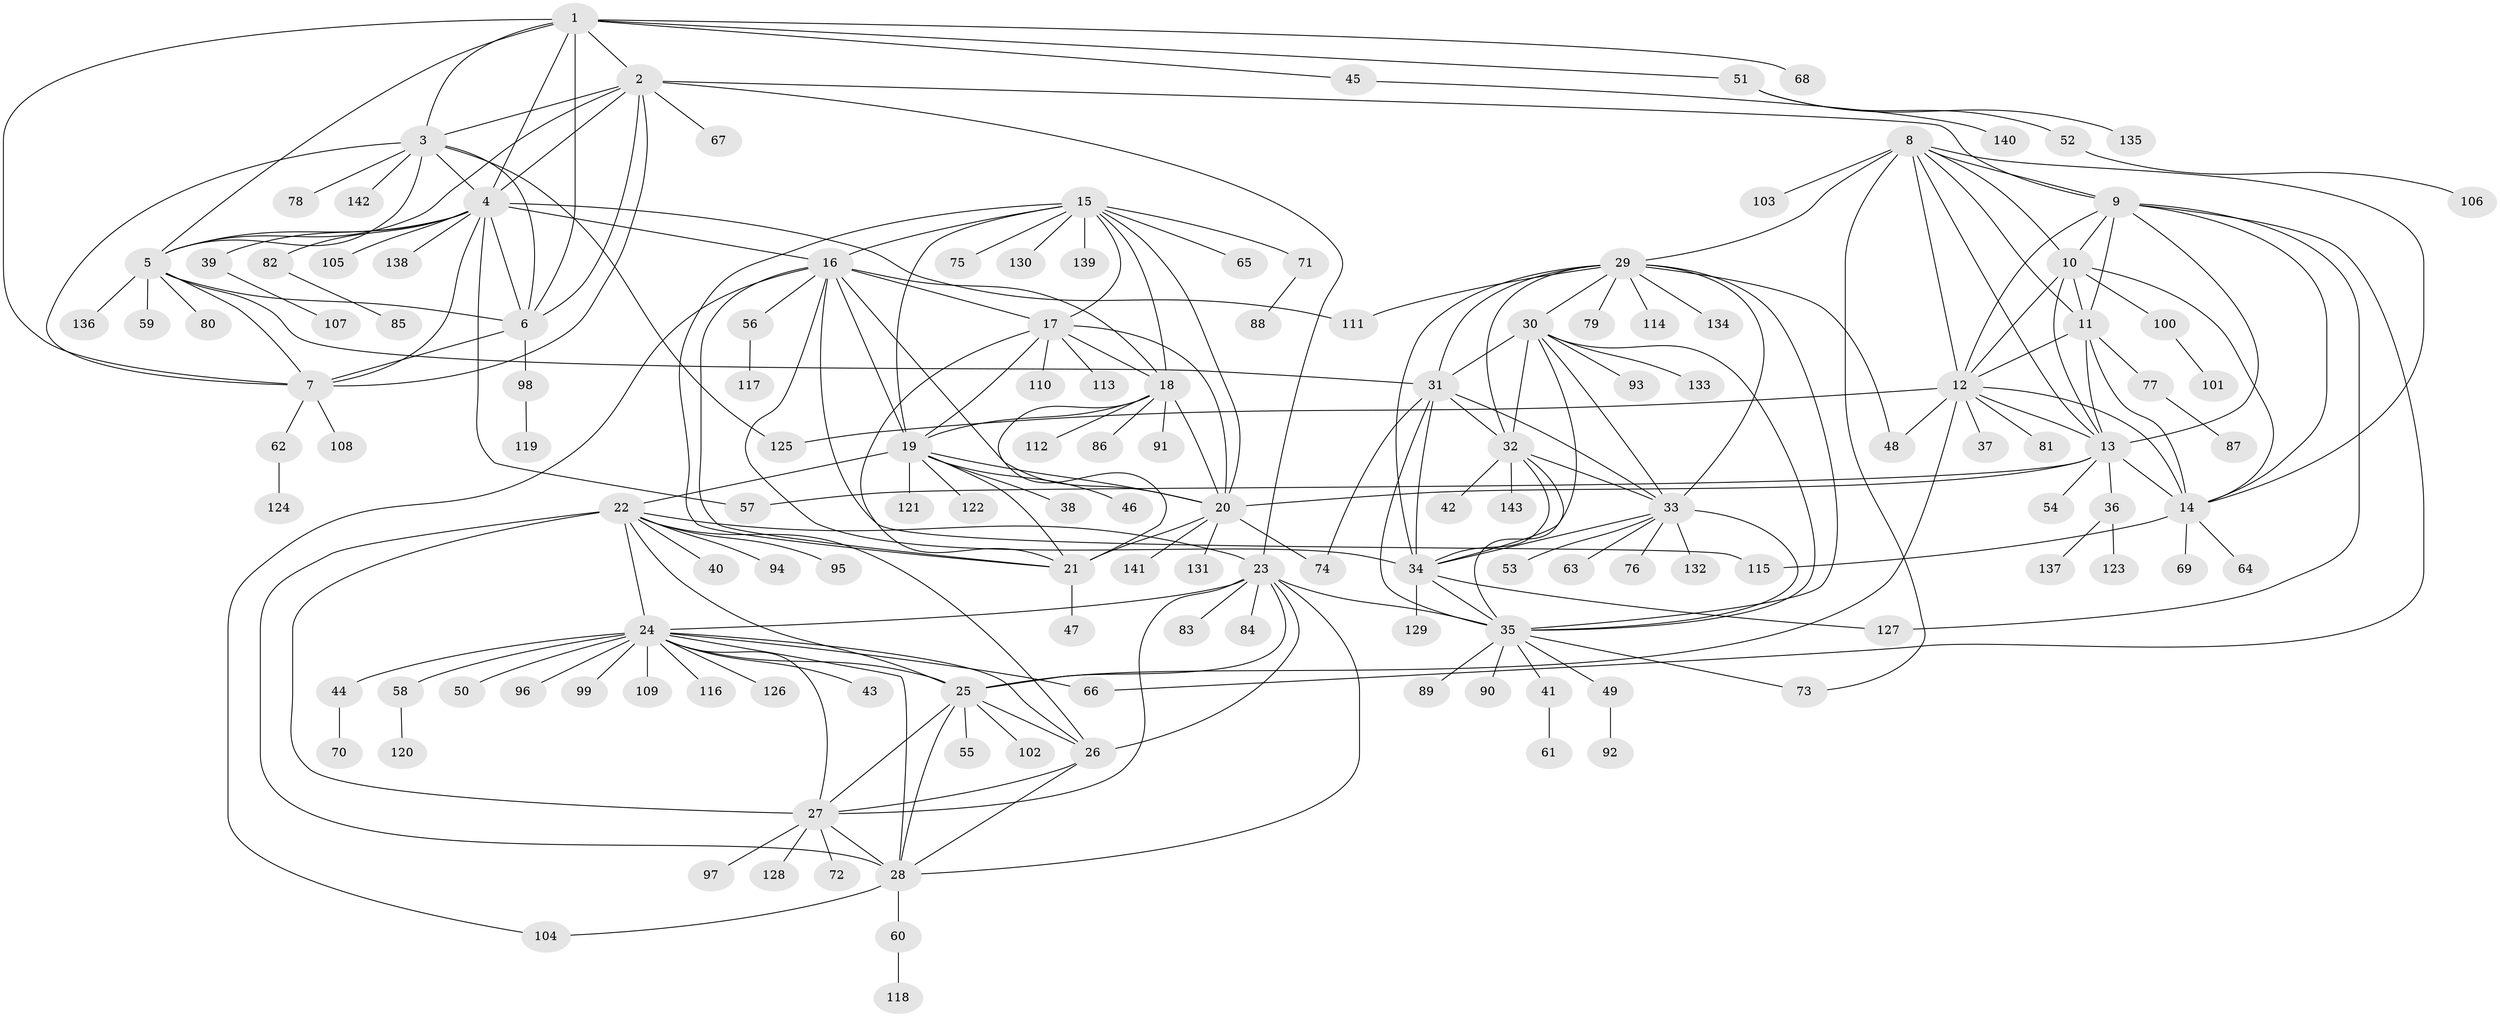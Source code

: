 // coarse degree distribution, {6: 0.017543859649122806, 14: 0.008771929824561403, 9: 0.017543859649122806, 7: 0.043859649122807015, 5: 0.02631578947368421, 11: 0.02631578947368421, 12: 0.008771929824561403, 10: 0.008771929824561403, 8: 0.017543859649122806, 13: 0.017543859649122806, 2: 0.14912280701754385, 1: 0.6578947368421053}
// Generated by graph-tools (version 1.1) at 2025/42/03/06/25 10:42:07]
// undirected, 143 vertices, 233 edges
graph export_dot {
graph [start="1"]
  node [color=gray90,style=filled];
  1;
  2;
  3;
  4;
  5;
  6;
  7;
  8;
  9;
  10;
  11;
  12;
  13;
  14;
  15;
  16;
  17;
  18;
  19;
  20;
  21;
  22;
  23;
  24;
  25;
  26;
  27;
  28;
  29;
  30;
  31;
  32;
  33;
  34;
  35;
  36;
  37;
  38;
  39;
  40;
  41;
  42;
  43;
  44;
  45;
  46;
  47;
  48;
  49;
  50;
  51;
  52;
  53;
  54;
  55;
  56;
  57;
  58;
  59;
  60;
  61;
  62;
  63;
  64;
  65;
  66;
  67;
  68;
  69;
  70;
  71;
  72;
  73;
  74;
  75;
  76;
  77;
  78;
  79;
  80;
  81;
  82;
  83;
  84;
  85;
  86;
  87;
  88;
  89;
  90;
  91;
  92;
  93;
  94;
  95;
  96;
  97;
  98;
  99;
  100;
  101;
  102;
  103;
  104;
  105;
  106;
  107;
  108;
  109;
  110;
  111;
  112;
  113;
  114;
  115;
  116;
  117;
  118;
  119;
  120;
  121;
  122;
  123;
  124;
  125;
  126;
  127;
  128;
  129;
  130;
  131;
  132;
  133;
  134;
  135;
  136;
  137;
  138;
  139;
  140;
  141;
  142;
  143;
  1 -- 2;
  1 -- 3;
  1 -- 4;
  1 -- 5;
  1 -- 6;
  1 -- 7;
  1 -- 45;
  1 -- 51;
  1 -- 68;
  2 -- 3;
  2 -- 4;
  2 -- 5;
  2 -- 6;
  2 -- 7;
  2 -- 9;
  2 -- 23;
  2 -- 67;
  3 -- 4;
  3 -- 5;
  3 -- 6;
  3 -- 7;
  3 -- 78;
  3 -- 125;
  3 -- 142;
  4 -- 5;
  4 -- 6;
  4 -- 7;
  4 -- 16;
  4 -- 39;
  4 -- 57;
  4 -- 82;
  4 -- 105;
  4 -- 111;
  4 -- 138;
  5 -- 6;
  5 -- 7;
  5 -- 31;
  5 -- 59;
  5 -- 80;
  5 -- 136;
  6 -- 7;
  6 -- 98;
  7 -- 62;
  7 -- 108;
  8 -- 9;
  8 -- 10;
  8 -- 11;
  8 -- 12;
  8 -- 13;
  8 -- 14;
  8 -- 29;
  8 -- 73;
  8 -- 103;
  9 -- 10;
  9 -- 11;
  9 -- 12;
  9 -- 13;
  9 -- 14;
  9 -- 66;
  9 -- 127;
  10 -- 11;
  10 -- 12;
  10 -- 13;
  10 -- 14;
  10 -- 100;
  11 -- 12;
  11 -- 13;
  11 -- 14;
  11 -- 77;
  12 -- 13;
  12 -- 14;
  12 -- 25;
  12 -- 37;
  12 -- 48;
  12 -- 81;
  12 -- 125;
  13 -- 14;
  13 -- 20;
  13 -- 36;
  13 -- 54;
  13 -- 57;
  14 -- 64;
  14 -- 69;
  14 -- 115;
  15 -- 16;
  15 -- 17;
  15 -- 18;
  15 -- 19;
  15 -- 20;
  15 -- 21;
  15 -- 65;
  15 -- 71;
  15 -- 75;
  15 -- 130;
  15 -- 139;
  16 -- 17;
  16 -- 18;
  16 -- 19;
  16 -- 20;
  16 -- 21;
  16 -- 34;
  16 -- 56;
  16 -- 104;
  16 -- 115;
  17 -- 18;
  17 -- 19;
  17 -- 20;
  17 -- 21;
  17 -- 110;
  17 -- 113;
  18 -- 19;
  18 -- 20;
  18 -- 21;
  18 -- 86;
  18 -- 91;
  18 -- 112;
  19 -- 20;
  19 -- 21;
  19 -- 22;
  19 -- 38;
  19 -- 46;
  19 -- 121;
  19 -- 122;
  20 -- 21;
  20 -- 74;
  20 -- 131;
  20 -- 141;
  21 -- 47;
  22 -- 23;
  22 -- 24;
  22 -- 25;
  22 -- 26;
  22 -- 27;
  22 -- 28;
  22 -- 40;
  22 -- 94;
  22 -- 95;
  23 -- 24;
  23 -- 25;
  23 -- 26;
  23 -- 27;
  23 -- 28;
  23 -- 35;
  23 -- 83;
  23 -- 84;
  24 -- 25;
  24 -- 26;
  24 -- 27;
  24 -- 28;
  24 -- 43;
  24 -- 44;
  24 -- 50;
  24 -- 58;
  24 -- 66;
  24 -- 96;
  24 -- 99;
  24 -- 109;
  24 -- 116;
  24 -- 126;
  25 -- 26;
  25 -- 27;
  25 -- 28;
  25 -- 55;
  25 -- 102;
  26 -- 27;
  26 -- 28;
  27 -- 28;
  27 -- 72;
  27 -- 97;
  27 -- 128;
  28 -- 60;
  28 -- 104;
  29 -- 30;
  29 -- 31;
  29 -- 32;
  29 -- 33;
  29 -- 34;
  29 -- 35;
  29 -- 48;
  29 -- 79;
  29 -- 111;
  29 -- 114;
  29 -- 134;
  30 -- 31;
  30 -- 32;
  30 -- 33;
  30 -- 34;
  30 -- 35;
  30 -- 93;
  30 -- 133;
  31 -- 32;
  31 -- 33;
  31 -- 34;
  31 -- 35;
  31 -- 74;
  32 -- 33;
  32 -- 34;
  32 -- 35;
  32 -- 42;
  32 -- 143;
  33 -- 34;
  33 -- 35;
  33 -- 53;
  33 -- 63;
  33 -- 76;
  33 -- 132;
  34 -- 35;
  34 -- 127;
  34 -- 129;
  35 -- 41;
  35 -- 49;
  35 -- 73;
  35 -- 89;
  35 -- 90;
  36 -- 123;
  36 -- 137;
  39 -- 107;
  41 -- 61;
  44 -- 70;
  45 -- 140;
  49 -- 92;
  51 -- 52;
  51 -- 135;
  52 -- 106;
  56 -- 117;
  58 -- 120;
  60 -- 118;
  62 -- 124;
  71 -- 88;
  77 -- 87;
  82 -- 85;
  98 -- 119;
  100 -- 101;
}
